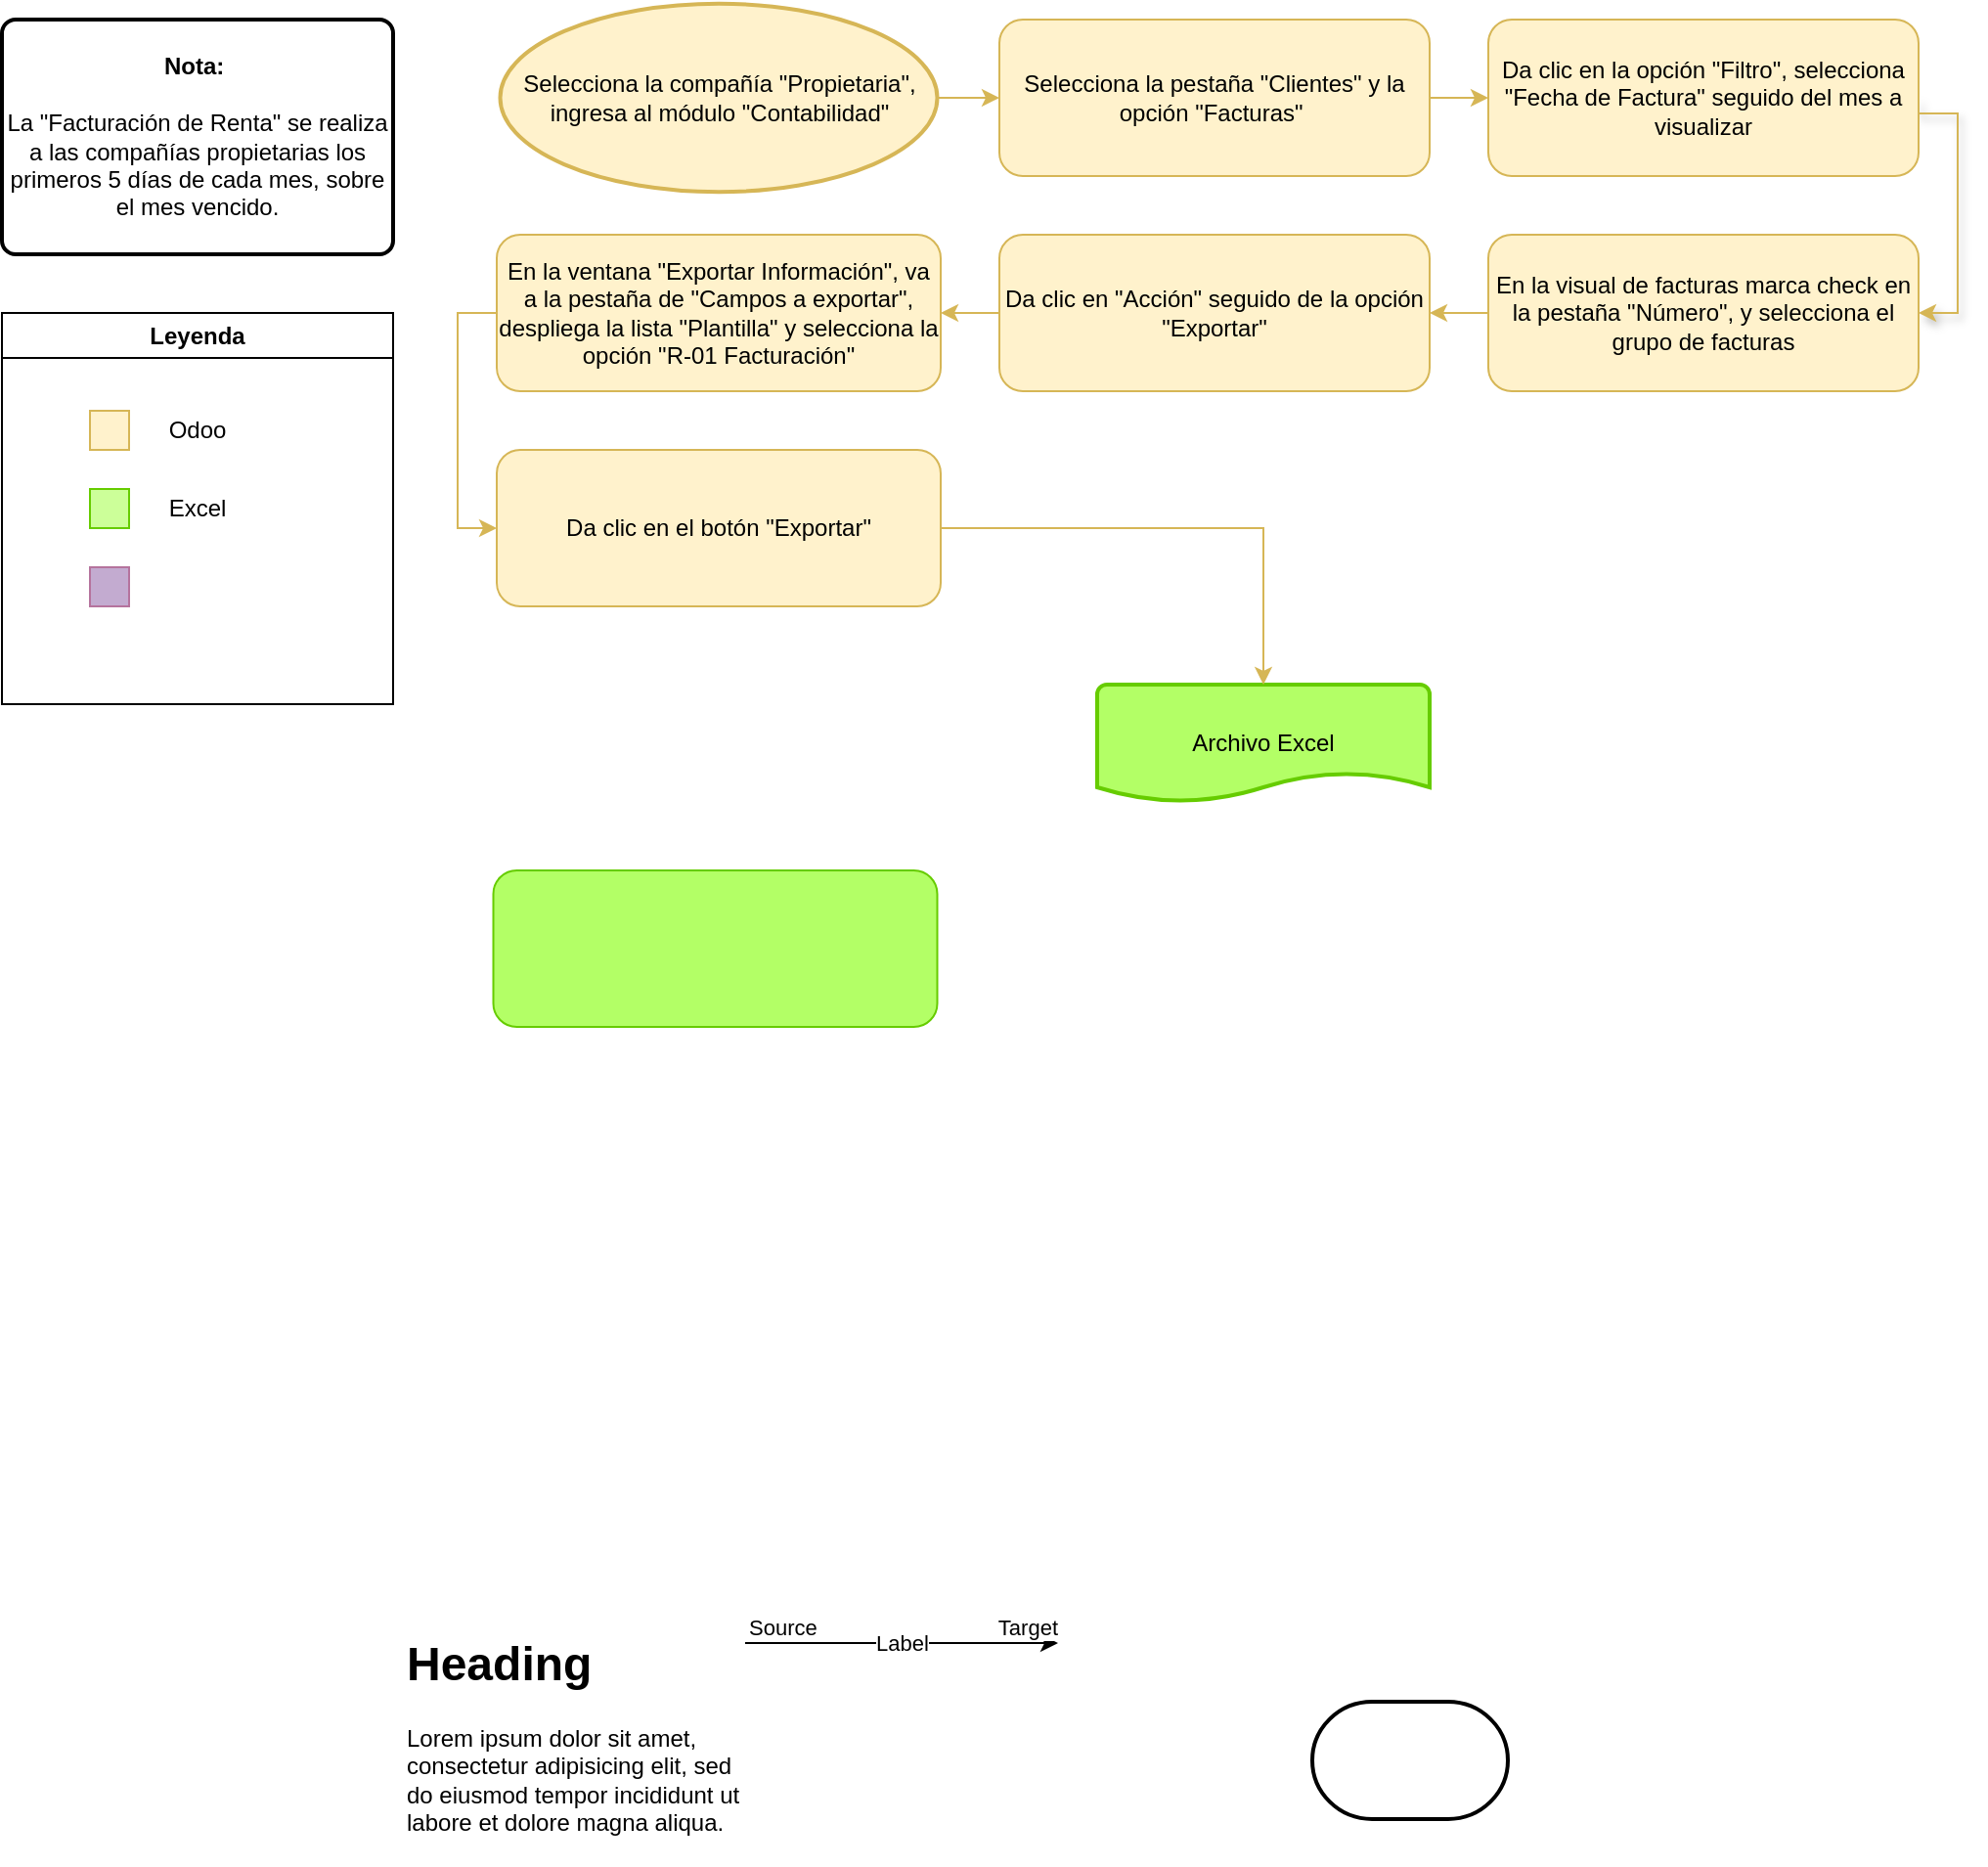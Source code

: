 <mxfile version="24.7.17" pages="5">
  <diagram id="C5RBs43oDa-KdzZeNtuy" name="Renta">
    <mxGraphModel dx="2021" dy="566" grid="1" gridSize="10" guides="1" tooltips="1" connect="1" arrows="1" fold="1" page="1" pageScale="1" pageWidth="827" pageHeight="1169" math="0" shadow="0">
      <root>
        <mxCell id="WIyWlLk6GJQsqaUBKTNV-0" />
        <mxCell id="WIyWlLk6GJQsqaUBKTNV-1" parent="WIyWlLk6GJQsqaUBKTNV-0" />
        <mxCell id="KAMWv7pemtYJYZv9y_ob-0" style="edgeStyle=orthogonalEdgeStyle;rounded=0;orthogonalLoop=1;jettySize=auto;html=1;fillColor=#fff2cc;strokeColor=#d6b656;" parent="WIyWlLk6GJQsqaUBKTNV-1" edge="1">
          <mxGeometry relative="1" as="geometry">
            <mxPoint x="220" y="140" as="targetPoint" />
            <mxPoint x="220" y="140" as="sourcePoint" />
          </mxGeometry>
        </mxCell>
        <mxCell id="KAMWv7pemtYJYZv9y_ob-62" style="edgeStyle=orthogonalEdgeStyle;rounded=0;orthogonalLoop=1;jettySize=auto;html=1;exitX=1;exitY=0.5;exitDx=0;exitDy=0;entryX=0;entryY=0.5;entryDx=0;entryDy=0;strokeColor=#D6B656;" parent="WIyWlLk6GJQsqaUBKTNV-1" source="WIyWlLk6GJQsqaUBKTNV-7" target="WIyWlLk6GJQsqaUBKTNV-12" edge="1">
          <mxGeometry relative="1" as="geometry" />
        </mxCell>
        <mxCell id="WIyWlLk6GJQsqaUBKTNV-7" value="Selecciona la pestaña &quot;Clientes&quot; y la opción &quot;Facturas&quot;&amp;nbsp;" style="rounded=1;whiteSpace=wrap;html=1;fontSize=12;glass=0;strokeWidth=1;shadow=0;fillColor=#fff2cc;strokeColor=#d6b656;" parent="WIyWlLk6GJQsqaUBKTNV-1" vertex="1">
          <mxGeometry x="330" y="70.01" width="220" height="80" as="geometry" />
        </mxCell>
        <mxCell id="KAMWv7pemtYJYZv9y_ob-55" style="edgeStyle=orthogonalEdgeStyle;rounded=0;orthogonalLoop=1;jettySize=auto;html=1;exitX=1;exitY=0.5;exitDx=0;exitDy=0;strokeColor=#D6B656;fillColor=#FFD966;shadow=1;entryX=1;entryY=0.5;entryDx=0;entryDy=0;" parent="WIyWlLk6GJQsqaUBKTNV-1" source="WIyWlLk6GJQsqaUBKTNV-12" target="KAMWv7pemtYJYZv9y_ob-1" edge="1">
          <mxGeometry relative="1" as="geometry">
            <mxPoint x="820.345" y="240" as="targetPoint" />
            <Array as="points">
              <mxPoint x="800" y="118" />
              <mxPoint x="820" y="118" />
              <mxPoint x="820" y="220" />
            </Array>
          </mxGeometry>
        </mxCell>
        <mxCell id="WIyWlLk6GJQsqaUBKTNV-12" value="Da clic en la opción &quot;Filtro&quot;, selecciona &quot;Fecha de Factura&quot; seguido del mes a visualizar" style="rounded=1;whiteSpace=wrap;html=1;fontSize=12;glass=0;strokeWidth=1;shadow=0;fillColor=#fff2cc;strokeColor=#d6b656;" parent="WIyWlLk6GJQsqaUBKTNV-1" vertex="1">
          <mxGeometry x="580" y="70.01" width="220" height="80" as="geometry" />
        </mxCell>
        <mxCell id="KAMWv7pemtYJYZv9y_ob-59" style="edgeStyle=orthogonalEdgeStyle;rounded=0;orthogonalLoop=1;jettySize=auto;html=1;exitX=0;exitY=0.5;exitDx=0;exitDy=0;entryX=1;entryY=0.5;entryDx=0;entryDy=0;strokeColor=#D6B656;" parent="WIyWlLk6GJQsqaUBKTNV-1" source="KAMWv7pemtYJYZv9y_ob-1" target="KAMWv7pemtYJYZv9y_ob-3" edge="1">
          <mxGeometry relative="1" as="geometry" />
        </mxCell>
        <mxCell id="KAMWv7pemtYJYZv9y_ob-1" value="En la visual de facturas marca check en la pestaña &quot;Número&quot;, y selecciona el grupo de facturas" style="rounded=1;whiteSpace=wrap;html=1;fontSize=12;glass=0;strokeWidth=1;shadow=0;fillColor=#FFF2CC;strokeColor=#d6b656;" parent="WIyWlLk6GJQsqaUBKTNV-1" vertex="1">
          <mxGeometry x="580" y="180" width="220" height="80" as="geometry" />
        </mxCell>
        <mxCell id="KAMWv7pemtYJYZv9y_ob-60" value="" style="edgeStyle=orthogonalEdgeStyle;rounded=0;orthogonalLoop=1;jettySize=auto;html=1;strokeColor=#D6B656;" parent="WIyWlLk6GJQsqaUBKTNV-1" source="KAMWv7pemtYJYZv9y_ob-3" target="KAMWv7pemtYJYZv9y_ob-38" edge="1">
          <mxGeometry relative="1" as="geometry" />
        </mxCell>
        <mxCell id="KAMWv7pemtYJYZv9y_ob-3" value="Da clic en &quot;Acción&quot; seguido de la opción &quot;Exportar&quot;" style="rounded=1;whiteSpace=wrap;html=1;fontSize=12;glass=0;strokeWidth=1;shadow=0;fillColor=#fff2cc;strokeColor=#d6b656;" parent="WIyWlLk6GJQsqaUBKTNV-1" vertex="1">
          <mxGeometry x="330" y="180" width="220" height="80" as="geometry" />
        </mxCell>
        <mxCell id="KAMWv7pemtYJYZv9y_ob-4" value="" style="endArrow=classic;html=1;rounded=0;" parent="WIyWlLk6GJQsqaUBKTNV-1" edge="1">
          <mxGeometry relative="1" as="geometry">
            <mxPoint x="200" y="900" as="sourcePoint" />
            <mxPoint x="360" y="900" as="targetPoint" />
          </mxGeometry>
        </mxCell>
        <mxCell id="KAMWv7pemtYJYZv9y_ob-5" value="Label" style="edgeLabel;resizable=0;html=1;;align=center;verticalAlign=middle;" parent="KAMWv7pemtYJYZv9y_ob-4" connectable="0" vertex="1">
          <mxGeometry relative="1" as="geometry" />
        </mxCell>
        <mxCell id="KAMWv7pemtYJYZv9y_ob-6" value="Source" style="edgeLabel;resizable=0;html=1;;align=left;verticalAlign=bottom;" parent="KAMWv7pemtYJYZv9y_ob-4" connectable="0" vertex="1">
          <mxGeometry x="-1" relative="1" as="geometry" />
        </mxCell>
        <mxCell id="KAMWv7pemtYJYZv9y_ob-7" value="Target" style="edgeLabel;resizable=0;html=1;;align=right;verticalAlign=bottom;" parent="KAMWv7pemtYJYZv9y_ob-4" connectable="0" vertex="1">
          <mxGeometry x="1" relative="1" as="geometry" />
        </mxCell>
        <mxCell id="KAMWv7pemtYJYZv9y_ob-18" value="&lt;h1 style=&quot;margin-top: 0px;&quot;&gt;Heading&lt;/h1&gt;&lt;p&gt;Lorem ipsum dolor sit amet, consectetur adipisicing elit, sed do eiusmod tempor incididunt ut labore et dolore magna aliqua.&lt;/p&gt;" style="text;html=1;whiteSpace=wrap;overflow=hidden;rounded=0;" parent="WIyWlLk6GJQsqaUBKTNV-1" vertex="1">
          <mxGeometry x="25" y="890" width="180" height="120" as="geometry" />
        </mxCell>
        <mxCell id="KAMWv7pemtYJYZv9y_ob-32" value="Archivo Excel" style="strokeWidth=2;html=1;shape=mxgraph.flowchart.document2;whiteSpace=wrap;size=0.25;fillColor=#B3FF66;strokeColor=#66CC00;" parent="WIyWlLk6GJQsqaUBKTNV-1" vertex="1">
          <mxGeometry x="380" y="410" width="170" height="60" as="geometry" />
        </mxCell>
        <mxCell id="KAMWv7pemtYJYZv9y_ob-34" value="" style="strokeWidth=2;html=1;shape=mxgraph.flowchart.terminator;whiteSpace=wrap;" parent="WIyWlLk6GJQsqaUBKTNV-1" vertex="1">
          <mxGeometry x="490" y="930" width="100" height="60" as="geometry" />
        </mxCell>
        <mxCell id="KAMWv7pemtYJYZv9y_ob-63" style="edgeStyle=orthogonalEdgeStyle;rounded=0;orthogonalLoop=1;jettySize=auto;html=1;exitX=0;exitY=0.5;exitDx=0;exitDy=0;entryX=0;entryY=0.5;entryDx=0;entryDy=0;strokeColor=#D6B656;" parent="WIyWlLk6GJQsqaUBKTNV-1" source="KAMWv7pemtYJYZv9y_ob-38" target="KAMWv7pemtYJYZv9y_ob-45" edge="1">
          <mxGeometry relative="1" as="geometry" />
        </mxCell>
        <mxCell id="KAMWv7pemtYJYZv9y_ob-38" value="En la ventana &quot;Exportar Información&quot;, va a la pestaña de &quot;Campos a exportar&quot;, despliega la lista &quot;Plantilla&quot; y selecciona la opción &quot;R-01 Facturación&quot;" style="rounded=1;whiteSpace=wrap;html=1;fontSize=12;glass=0;strokeWidth=1;shadow=0;fillColor=#fff2cc;strokeColor=#d6b656;" parent="WIyWlLk6GJQsqaUBKTNV-1" vertex="1">
          <mxGeometry x="73" y="180" width="227" height="80" as="geometry" />
        </mxCell>
        <mxCell id="KAMWv7pemtYJYZv9y_ob-42" value="Leyenda" style="swimlane;whiteSpace=wrap;html=1;" parent="WIyWlLk6GJQsqaUBKTNV-1" vertex="1">
          <mxGeometry x="-180" y="220" width="200" height="200" as="geometry" />
        </mxCell>
        <mxCell id="KAMWv7pemtYJYZv9y_ob-40" value="" style="whiteSpace=wrap;html=1;fillColor=#fff2cc;strokeColor=#d6b656;" parent="KAMWv7pemtYJYZv9y_ob-42" vertex="1">
          <mxGeometry x="45" y="50" width="20" height="20" as="geometry" />
        </mxCell>
        <mxCell id="KAMWv7pemtYJYZv9y_ob-41" value="Odoo" style="text;strokeColor=none;align=center;fillColor=none;html=1;verticalAlign=middle;whiteSpace=wrap;rounded=0;" parent="KAMWv7pemtYJYZv9y_ob-42" vertex="1">
          <mxGeometry x="70" y="45" width="60" height="30" as="geometry" />
        </mxCell>
        <mxCell id="KAMWv7pemtYJYZv9y_ob-43" value="" style="whiteSpace=wrap;html=1;fillColor=#CCFF99;strokeColor=#66CC00;" parent="KAMWv7pemtYJYZv9y_ob-42" vertex="1">
          <mxGeometry x="45" y="90" width="20" height="20" as="geometry" />
        </mxCell>
        <mxCell id="KAMWv7pemtYJYZv9y_ob-46" value="Excel" style="text;strokeColor=none;align=center;fillColor=none;html=1;verticalAlign=middle;whiteSpace=wrap;rounded=0;" parent="KAMWv7pemtYJYZv9y_ob-42" vertex="1">
          <mxGeometry x="70" y="85" width="60" height="30" as="geometry" />
        </mxCell>
        <mxCell id="KAMWv7pemtYJYZv9y_ob-64" value="" style="whiteSpace=wrap;html=1;fillColor=#C3ABD0;strokeColor=#B5739D;" parent="KAMWv7pemtYJYZv9y_ob-42" vertex="1">
          <mxGeometry x="45" y="130" width="20" height="20" as="geometry" />
        </mxCell>
        <mxCell id="KAMWv7pemtYJYZv9y_ob-45" value="Da clic en el botón &quot;Exportar&quot;" style="rounded=1;whiteSpace=wrap;html=1;fontSize=12;glass=0;strokeWidth=1;shadow=0;fillColor=#fff2cc;strokeColor=#d6b656;" parent="WIyWlLk6GJQsqaUBKTNV-1" vertex="1">
          <mxGeometry x="73" y="290" width="227" height="80" as="geometry" />
        </mxCell>
        <mxCell id="KAMWv7pemtYJYZv9y_ob-47" value="" style="rounded=0;html=1;jettySize=auto;orthogonalLoop=1;fontSize=11;endArrow=block;endFill=0;endSize=8;strokeWidth=1;shadow=0;labelBackgroundColor=none;edgeStyle=orthogonalEdgeStyle;entryX=0;entryY=0.5;entryDx=0;entryDy=0;fillColor=#fff2cc;strokeColor=#d6b656;" parent="WIyWlLk6GJQsqaUBKTNV-1" target="KAMWv7pemtYJYZv9y_ob-33" edge="1">
          <mxGeometry relative="1" as="geometry">
            <mxPoint x="180" y="111.25" as="sourcePoint" />
            <mxPoint x="365" y="111" as="targetPoint" />
          </mxGeometry>
        </mxCell>
        <mxCell id="KAMWv7pemtYJYZv9y_ob-61" style="edgeStyle=orthogonalEdgeStyle;rounded=0;orthogonalLoop=1;jettySize=auto;html=1;exitX=1;exitY=0.5;exitDx=0;exitDy=0;exitPerimeter=0;entryX=0;entryY=0.5;entryDx=0;entryDy=0;strokeColor=#D6B656;" parent="WIyWlLk6GJQsqaUBKTNV-1" source="KAMWv7pemtYJYZv9y_ob-33" target="WIyWlLk6GJQsqaUBKTNV-7" edge="1">
          <mxGeometry relative="1" as="geometry" />
        </mxCell>
        <mxCell id="KAMWv7pemtYJYZv9y_ob-33" value="Selecciona la compañía &quot;Propietaria&quot;,&lt;div&gt;ingresa al módulo &quot;Contabilidad&quot;&lt;/div&gt;" style="strokeWidth=2;html=1;shape=mxgraph.flowchart.start_1;whiteSpace=wrap;fillColor=#fff2cc;strokeColor=#d6b656;" parent="WIyWlLk6GJQsqaUBKTNV-1" vertex="1">
          <mxGeometry x="74.75" y="61.88" width="223.5" height="96.25" as="geometry" />
        </mxCell>
        <mxCell id="KAMWv7pemtYJYZv9y_ob-65" style="edgeStyle=orthogonalEdgeStyle;rounded=0;orthogonalLoop=1;jettySize=auto;html=1;exitX=1;exitY=0.5;exitDx=0;exitDy=0;entryX=0.5;entryY=0;entryDx=0;entryDy=0;entryPerimeter=0;strokeColor=#D6B656;" parent="WIyWlLk6GJQsqaUBKTNV-1" source="KAMWv7pemtYJYZv9y_ob-45" target="KAMWv7pemtYJYZv9y_ob-32" edge="1">
          <mxGeometry relative="1" as="geometry" />
        </mxCell>
        <mxCell id="KAMWv7pemtYJYZv9y_ob-66" value="" style="rounded=1;whiteSpace=wrap;html=1;fontSize=12;glass=0;strokeWidth=1;shadow=0;fillColor=#B3FF66;strokeColor=#66CC00;" parent="WIyWlLk6GJQsqaUBKTNV-1" vertex="1">
          <mxGeometry x="71.25" y="505" width="227" height="80" as="geometry" />
        </mxCell>
        <mxCell id="kYqyuDIetXGQaD2MVxCo-0" value="&lt;b&gt;Nota:&amp;nbsp;&lt;/b&gt;&lt;div&gt;&lt;br&gt;&lt;div&gt;La &quot;Facturación de Renta&quot; se realiza a las compañías propietarias los primeros 5 días de cada mes, sobre el mes vencido.&lt;/div&gt;&lt;/div&gt;" style="rounded=1;whiteSpace=wrap;html=1;absoluteArcSize=1;arcSize=14;strokeWidth=2;" vertex="1" parent="WIyWlLk6GJQsqaUBKTNV-1">
          <mxGeometry x="-180" y="70.01" width="200" height="120" as="geometry" />
        </mxCell>
      </root>
    </mxGraphModel>
  </diagram>
  <diagram id="-vHR2xykFvGKS9n4lJ0j" name="Gastos Reembolsables">
    <mxGraphModel dx="2021" dy="566" grid="1" gridSize="10" guides="1" tooltips="1" connect="1" arrows="1" fold="1" page="1" pageScale="1" pageWidth="827" pageHeight="1169" math="0" shadow="0">
      <root>
        <mxCell id="0" />
        <mxCell id="1" parent="0" />
        <mxCell id="HabyqpvQ-63LSKwvWhZR-1" style="edgeStyle=orthogonalEdgeStyle;rounded=0;orthogonalLoop=1;jettySize=auto;html=1;fillColor=#fff2cc;strokeColor=#d6b656;" edge="1" parent="1">
          <mxGeometry relative="1" as="geometry">
            <mxPoint x="220" y="140" as="targetPoint" />
            <mxPoint x="220" y="140" as="sourcePoint" />
          </mxGeometry>
        </mxCell>
        <mxCell id="E8Wn0cG4T92t8glCtYgr-1" value="" style="edgeStyle=orthogonalEdgeStyle;rounded=0;orthogonalLoop=1;jettySize=auto;html=1;strokeColor=#D6B656;" edge="1" parent="1" source="HabyqpvQ-63LSKwvWhZR-3" target="HabyqpvQ-63LSKwvWhZR-26">
          <mxGeometry relative="1" as="geometry" />
        </mxCell>
        <mxCell id="HabyqpvQ-63LSKwvWhZR-3" value="Selecciona la pestaña &quot;Clientes&quot; y la opción &quot;Facturas Gastos Reembolsables&quot;&amp;nbsp;" style="rounded=1;whiteSpace=wrap;html=1;fontSize=12;glass=0;strokeWidth=1;shadow=0;fillColor=#fff2cc;strokeColor=#d6b656;" vertex="1" parent="1">
          <mxGeometry x="330" y="70.01" width="220" height="80" as="geometry" />
        </mxCell>
        <mxCell id="E8Wn0cG4T92t8glCtYgr-4" style="edgeStyle=orthogonalEdgeStyle;rounded=0;orthogonalLoop=1;jettySize=auto;html=1;exitX=0;exitY=0.5;exitDx=0;exitDy=0;entryX=1;entryY=0.5;entryDx=0;entryDy=0;strokeColor=#D6B656;" edge="1" parent="1" source="HabyqpvQ-63LSKwvWhZR-5" target="HabyqpvQ-63LSKwvWhZR-7">
          <mxGeometry relative="1" as="geometry" />
        </mxCell>
        <mxCell id="HabyqpvQ-63LSKwvWhZR-5" value="Da clic en la opción &quot;Filtro&quot;, selecciona &quot;Fecha de Factura&quot; seguido del mes a visualizar" style="rounded=1;whiteSpace=wrap;html=1;fontSize=12;glass=0;strokeWidth=1;shadow=0;fillColor=#fff2cc;strokeColor=#d6b656;" vertex="1" parent="1">
          <mxGeometry x="580" y="190" width="220" height="80" as="geometry" />
        </mxCell>
        <mxCell id="HabyqpvQ-63LSKwvWhZR-6" style="edgeStyle=orthogonalEdgeStyle;rounded=0;orthogonalLoop=1;jettySize=auto;html=1;exitX=0;exitY=0.5;exitDx=0;exitDy=0;entryX=1;entryY=0.5;entryDx=0;entryDy=0;strokeColor=#D6B656;" edge="1" parent="1" source="HabyqpvQ-63LSKwvWhZR-7" target="HabyqpvQ-63LSKwvWhZR-9">
          <mxGeometry relative="1" as="geometry" />
        </mxCell>
        <mxCell id="HabyqpvQ-63LSKwvWhZR-7" value="En la visual de facturas marca check en la pestaña &quot;Número&quot;, y selecciona el grupo de facturas" style="rounded=1;whiteSpace=wrap;html=1;fontSize=12;glass=0;strokeWidth=1;shadow=0;fillColor=#FFF2CC;strokeColor=#d6b656;" vertex="1" parent="1">
          <mxGeometry x="330" y="190" width="220" height="80" as="geometry" />
        </mxCell>
        <mxCell id="2YpaQFn7NCSF2Sjay1o--1" style="edgeStyle=orthogonalEdgeStyle;rounded=0;orthogonalLoop=1;jettySize=auto;html=1;exitX=0;exitY=0.5;exitDx=0;exitDy=0;entryX=0;entryY=0.5;entryDx=0;entryDy=0;strokeColor=#D6B656;" edge="1" parent="1" source="HabyqpvQ-63LSKwvWhZR-9" target="HabyqpvQ-63LSKwvWhZR-12">
          <mxGeometry relative="1" as="geometry" />
        </mxCell>
        <mxCell id="HabyqpvQ-63LSKwvWhZR-9" value="Da clic en &quot;Acción&quot; seguido de la opción &quot;Exportar&quot;" style="rounded=1;whiteSpace=wrap;html=1;fontSize=12;glass=0;strokeWidth=1;shadow=0;fillColor=#fff2cc;strokeColor=#d6b656;" vertex="1" parent="1">
          <mxGeometry x="74.75" y="190" width="220" height="80" as="geometry" />
        </mxCell>
        <mxCell id="HabyqpvQ-63LSKwvWhZR-10" value="Archivo Excel" style="strokeWidth=2;html=1;shape=mxgraph.flowchart.document2;whiteSpace=wrap;size=0.25;fillColor=#B3FF66;strokeColor=#66CC00;" vertex="1" parent="1">
          <mxGeometry x="355" y="450" width="170" height="60" as="geometry" />
        </mxCell>
        <mxCell id="2YpaQFn7NCSF2Sjay1o--2" value="" style="edgeStyle=orthogonalEdgeStyle;rounded=0;orthogonalLoop=1;jettySize=auto;html=1;strokeColor=#D6B656;" edge="1" parent="1" source="HabyqpvQ-63LSKwvWhZR-12" target="HabyqpvQ-63LSKwvWhZR-19">
          <mxGeometry relative="1" as="geometry" />
        </mxCell>
        <mxCell id="HabyqpvQ-63LSKwvWhZR-12" value="En la ventana &quot;Exportar Información&quot;, va la pestaña de &quot;Campos a exportar&quot;, despliega la lista &quot;Plantilla&quot; y selecciona la opción &lt;span style=&quot;background-color: rgb(204, 0, 102);&quot;&gt;&quot;R-01 Facturación&quot;&lt;/span&gt;" style="rounded=1;whiteSpace=wrap;html=1;fontSize=12;glass=0;strokeWidth=1;shadow=0;fillColor=#fff2cc;strokeColor=#d6b656;" vertex="1" parent="1">
          <mxGeometry x="71.25" y="310" width="227" height="80" as="geometry" />
        </mxCell>
        <mxCell id="HabyqpvQ-63LSKwvWhZR-13" value="Leyenda" style="swimlane;whiteSpace=wrap;html=1;" vertex="1" parent="1">
          <mxGeometry x="-180" y="220" width="200" height="200" as="geometry" />
        </mxCell>
        <mxCell id="HabyqpvQ-63LSKwvWhZR-14" value="" style="whiteSpace=wrap;html=1;fillColor=#fff2cc;strokeColor=#d6b656;" vertex="1" parent="HabyqpvQ-63LSKwvWhZR-13">
          <mxGeometry x="45" y="50" width="20" height="20" as="geometry" />
        </mxCell>
        <mxCell id="HabyqpvQ-63LSKwvWhZR-15" value="Odoo" style="text;strokeColor=none;align=center;fillColor=none;html=1;verticalAlign=middle;whiteSpace=wrap;rounded=0;" vertex="1" parent="HabyqpvQ-63LSKwvWhZR-13">
          <mxGeometry x="70" y="45" width="60" height="30" as="geometry" />
        </mxCell>
        <mxCell id="HabyqpvQ-63LSKwvWhZR-16" value="" style="whiteSpace=wrap;html=1;fillColor=#CCFF99;strokeColor=#66CC00;" vertex="1" parent="HabyqpvQ-63LSKwvWhZR-13">
          <mxGeometry x="45" y="90" width="20" height="20" as="geometry" />
        </mxCell>
        <mxCell id="HabyqpvQ-63LSKwvWhZR-17" value="Excel" style="text;strokeColor=none;align=center;fillColor=none;html=1;verticalAlign=middle;whiteSpace=wrap;rounded=0;" vertex="1" parent="HabyqpvQ-63LSKwvWhZR-13">
          <mxGeometry x="70" y="85" width="60" height="30" as="geometry" />
        </mxCell>
        <mxCell id="HabyqpvQ-63LSKwvWhZR-18" value="" style="whiteSpace=wrap;html=1;fillColor=#C3ABD0;strokeColor=#B5739D;" vertex="1" parent="HabyqpvQ-63LSKwvWhZR-13">
          <mxGeometry x="45" y="130" width="20" height="20" as="geometry" />
        </mxCell>
        <mxCell id="HabyqpvQ-63LSKwvWhZR-19" value="Da clic en el botón &quot;Exportar&quot;" style="rounded=1;whiteSpace=wrap;html=1;fontSize=12;glass=0;strokeWidth=1;shadow=0;fillColor=#fff2cc;strokeColor=#d6b656;" vertex="1" parent="1">
          <mxGeometry x="326.5" y="310" width="227" height="80" as="geometry" />
        </mxCell>
        <mxCell id="HabyqpvQ-63LSKwvWhZR-20" value="" style="rounded=0;html=1;jettySize=auto;orthogonalLoop=1;fontSize=11;endArrow=block;endFill=0;endSize=8;strokeWidth=1;shadow=0;labelBackgroundColor=none;edgeStyle=orthogonalEdgeStyle;entryX=0;entryY=0.5;entryDx=0;entryDy=0;fillColor=#fff2cc;strokeColor=#d6b656;" edge="1" parent="1" target="HabyqpvQ-63LSKwvWhZR-22">
          <mxGeometry relative="1" as="geometry">
            <mxPoint x="180" y="111.25" as="sourcePoint" />
            <mxPoint x="365" y="111" as="targetPoint" />
          </mxGeometry>
        </mxCell>
        <mxCell id="HabyqpvQ-63LSKwvWhZR-21" style="edgeStyle=orthogonalEdgeStyle;rounded=0;orthogonalLoop=1;jettySize=auto;html=1;exitX=1;exitY=0.5;exitDx=0;exitDy=0;exitPerimeter=0;entryX=0;entryY=0.5;entryDx=0;entryDy=0;strokeColor=#D6B656;" edge="1" parent="1" source="HabyqpvQ-63LSKwvWhZR-22" target="HabyqpvQ-63LSKwvWhZR-3">
          <mxGeometry relative="1" as="geometry">
            <Array as="points">
              <mxPoint x="320" y="110" />
              <mxPoint x="320" y="110" />
            </Array>
          </mxGeometry>
        </mxCell>
        <mxCell id="HabyqpvQ-63LSKwvWhZR-22" value="&lt;div&gt;Selecciona la compañía &quot;Operadora&quot;,&lt;/div&gt;ingresa al módulo &quot;Contabilidad&quot;" style="strokeWidth=2;html=1;shape=mxgraph.flowchart.start_1;whiteSpace=wrap;fillColor=#fff2cc;strokeColor=#d6b656;" vertex="1" parent="1">
          <mxGeometry x="74.75" y="61.88" width="223.5" height="96.25" as="geometry" />
        </mxCell>
        <mxCell id="HabyqpvQ-63LSKwvWhZR-23" style="edgeStyle=orthogonalEdgeStyle;rounded=0;orthogonalLoop=1;jettySize=auto;html=1;exitX=1;exitY=0.5;exitDx=0;exitDy=0;entryX=0.5;entryY=0;entryDx=0;entryDy=0;entryPerimeter=0;strokeColor=#D6B656;" edge="1" parent="1" source="HabyqpvQ-63LSKwvWhZR-19" target="HabyqpvQ-63LSKwvWhZR-10">
          <mxGeometry relative="1" as="geometry" />
        </mxCell>
        <mxCell id="HabyqpvQ-63LSKwvWhZR-24" value="" style="rounded=1;whiteSpace=wrap;html=1;fontSize=12;glass=0;strokeWidth=1;shadow=0;fillColor=#B3FF66;strokeColor=#66CC00;" vertex="1" parent="1">
          <mxGeometry x="67.75" y="540" width="227" height="80" as="geometry" />
        </mxCell>
        <mxCell id="HabyqpvQ-63LSKwvWhZR-25" value="&lt;b&gt;Nota:&amp;nbsp;&lt;/b&gt;&lt;div&gt;&lt;br&gt;&lt;div&gt;Los &quot;Gastos Reembolsables&quot; se facturan para las compañías operadoras los primeros 5 días de cada mes.&lt;/div&gt;&lt;/div&gt;" style="rounded=1;whiteSpace=wrap;html=1;absoluteArcSize=1;arcSize=14;strokeWidth=2;" vertex="1" parent="1">
          <mxGeometry x="-180" y="70" width="200" height="120" as="geometry" />
        </mxCell>
        <mxCell id="E8Wn0cG4T92t8glCtYgr-3" style="edgeStyle=orthogonalEdgeStyle;rounded=0;orthogonalLoop=1;jettySize=auto;html=1;exitX=1;exitY=0.5;exitDx=0;exitDy=0;entryX=1;entryY=0.5;entryDx=0;entryDy=0;strokeColor=#D6B656;" edge="1" parent="1" source="HabyqpvQ-63LSKwvWhZR-26" target="HabyqpvQ-63LSKwvWhZR-5">
          <mxGeometry relative="1" as="geometry" />
        </mxCell>
        <mxCell id="HabyqpvQ-63LSKwvWhZR-26" value="En la ventana emergente selecciona el &quot;Grupo Condominio&quot; y da clic en el botón &quot;Facturas Gastos Reembolsables&quot;" style="rounded=1;whiteSpace=wrap;html=1;fontSize=12;glass=0;strokeWidth=1;shadow=0;fillColor=#fff2cc;strokeColor=#d6b656;" vertex="1" parent="1">
          <mxGeometry x="580" y="70.01" width="220" height="80" as="geometry" />
        </mxCell>
      </root>
    </mxGraphModel>
  </diagram>
  <diagram id="tZ1ZlZZrg_HS4lYKwmm_" name="Gastos No Comunes">
    <mxGraphModel dx="2021" dy="566" grid="1" gridSize="10" guides="1" tooltips="1" connect="1" arrows="1" fold="1" page="1" pageScale="1" pageWidth="827" pageHeight="1169" math="0" shadow="0">
      <root>
        <mxCell id="0" />
        <mxCell id="1" parent="0" />
        <mxCell id="8xRn7r27cdDffOZeQJ65-1" style="edgeStyle=orthogonalEdgeStyle;rounded=0;orthogonalLoop=1;jettySize=auto;html=1;fillColor=#fff2cc;strokeColor=#d6b656;" edge="1" parent="1">
          <mxGeometry relative="1" as="geometry">
            <mxPoint x="220" y="140" as="targetPoint" />
            <mxPoint x="220" y="140" as="sourcePoint" />
          </mxGeometry>
        </mxCell>
        <mxCell id="8xRn7r27cdDffOZeQJ65-2" value="" style="edgeStyle=orthogonalEdgeStyle;rounded=0;orthogonalLoop=1;jettySize=auto;html=1;strokeColor=#D6B656;" edge="1" parent="1" source="8xRn7r27cdDffOZeQJ65-3">
          <mxGeometry relative="1" as="geometry">
            <mxPoint x="580" y="110" as="targetPoint" />
          </mxGeometry>
        </mxCell>
        <mxCell id="8xRn7r27cdDffOZeQJ65-3" value="Selecciona la pestaña &quot;Clientes&quot; y la opción &quot;Facturas Gastos No Comunes&quot;&amp;nbsp;" style="rounded=1;whiteSpace=wrap;html=1;fontSize=12;glass=0;strokeWidth=1;shadow=0;fillColor=#fff2cc;strokeColor=#d6b656;" vertex="1" parent="1">
          <mxGeometry x="330" y="70.01" width="220" height="80" as="geometry" />
        </mxCell>
        <mxCell id="MpAiKsK-GApmxCdntjr2-1" style="edgeStyle=orthogonalEdgeStyle;rounded=0;orthogonalLoop=1;jettySize=auto;html=1;exitX=1;exitY=0.5;exitDx=0;exitDy=0;entryX=1;entryY=0.5;entryDx=0;entryDy=0;strokeColor=#D6B656;" edge="1" parent="1" source="8xRn7r27cdDffOZeQJ65-5" target="8xRn7r27cdDffOZeQJ65-7">
          <mxGeometry relative="1" as="geometry">
            <Array as="points">
              <mxPoint x="820" y="110" />
              <mxPoint x="820" y="220" />
            </Array>
          </mxGeometry>
        </mxCell>
        <mxCell id="8xRn7r27cdDffOZeQJ65-5" value="Da clic en la opción &quot;Filtro&quot;, selecciona &quot;Fecha de Factura&quot; seguido del mes a visualizar" style="rounded=1;whiteSpace=wrap;html=1;fontSize=12;glass=0;strokeWidth=1;shadow=0;fillColor=#fff2cc;strokeColor=#d6b656;" vertex="1" parent="1">
          <mxGeometry x="580" y="70" width="220" height="80" as="geometry" />
        </mxCell>
        <mxCell id="8xRn7r27cdDffOZeQJ65-6" style="edgeStyle=orthogonalEdgeStyle;rounded=0;orthogonalLoop=1;jettySize=auto;html=1;exitX=0;exitY=0.5;exitDx=0;exitDy=0;entryX=1;entryY=0.5;entryDx=0;entryDy=0;strokeColor=#D6B656;" edge="1" parent="1" source="8xRn7r27cdDffOZeQJ65-7" target="8xRn7r27cdDffOZeQJ65-9">
          <mxGeometry relative="1" as="geometry" />
        </mxCell>
        <mxCell id="8xRn7r27cdDffOZeQJ65-7" value="En la visual de facturas marca check en la pestaña &quot;Número&quot;, y selecciona el grupo de facturas" style="rounded=1;whiteSpace=wrap;html=1;fontSize=12;glass=0;strokeWidth=1;shadow=0;fillColor=#FFF2CC;strokeColor=#d6b656;" vertex="1" parent="1">
          <mxGeometry x="580" y="180" width="220" height="80" as="geometry" />
        </mxCell>
        <mxCell id="8xRn7r27cdDffOZeQJ65-8" value="" style="edgeStyle=orthogonalEdgeStyle;rounded=0;orthogonalLoop=1;jettySize=auto;html=1;strokeColor=#D6B656;" edge="1" parent="1" source="8xRn7r27cdDffOZeQJ65-9" target="8xRn7r27cdDffOZeQJ65-11">
          <mxGeometry relative="1" as="geometry" />
        </mxCell>
        <mxCell id="8xRn7r27cdDffOZeQJ65-9" value="Da clic en &quot;Acción&quot; seguido de la opción &quot;Exportar&quot;" style="rounded=1;whiteSpace=wrap;html=1;fontSize=12;glass=0;strokeWidth=1;shadow=0;fillColor=#fff2cc;strokeColor=#d6b656;" vertex="1" parent="1">
          <mxGeometry x="333.5" y="180" width="220" height="80" as="geometry" />
        </mxCell>
        <mxCell id="8xRn7r27cdDffOZeQJ65-10" value="Archivo Excel" style="strokeWidth=2;html=1;shape=mxgraph.flowchart.document2;whiteSpace=wrap;size=0.25;fillColor=#B3FF66;strokeColor=#66CC00;" vertex="1" parent="1">
          <mxGeometry x="355" y="420" width="170" height="60" as="geometry" />
        </mxCell>
        <mxCell id="8xRn7r27cdDffOZeQJ65-11" value="En la ventana &quot;Exportar Información&quot;, va la pestaña de &quot;Campos a exportar&quot;, despliega la lista &quot;Plantilla&quot; y selecciona la opción &lt;span style=&quot;background-color: rgb(204, 0, 102);&quot;&gt;&quot;R-01 Facturación&quot;&lt;/span&gt;" style="rounded=1;whiteSpace=wrap;html=1;fontSize=12;glass=0;strokeWidth=1;shadow=0;fillColor=#fff2cc;strokeColor=#d6b656;" vertex="1" parent="1">
          <mxGeometry x="73" y="180" width="227" height="80" as="geometry" />
        </mxCell>
        <mxCell id="8xRn7r27cdDffOZeQJ65-12" value="Leyenda" style="swimlane;whiteSpace=wrap;html=1;" vertex="1" parent="1">
          <mxGeometry x="-180" y="220" width="200" height="200" as="geometry" />
        </mxCell>
        <mxCell id="8xRn7r27cdDffOZeQJ65-13" value="" style="whiteSpace=wrap;html=1;fillColor=#fff2cc;strokeColor=#d6b656;" vertex="1" parent="8xRn7r27cdDffOZeQJ65-12">
          <mxGeometry x="45" y="50" width="20" height="20" as="geometry" />
        </mxCell>
        <mxCell id="8xRn7r27cdDffOZeQJ65-14" value="Odoo" style="text;strokeColor=none;align=center;fillColor=none;html=1;verticalAlign=middle;whiteSpace=wrap;rounded=0;" vertex="1" parent="8xRn7r27cdDffOZeQJ65-12">
          <mxGeometry x="70" y="45" width="60" height="30" as="geometry" />
        </mxCell>
        <mxCell id="8xRn7r27cdDffOZeQJ65-15" value="" style="whiteSpace=wrap;html=1;fillColor=#CCFF99;strokeColor=#66CC00;" vertex="1" parent="8xRn7r27cdDffOZeQJ65-12">
          <mxGeometry x="45" y="90" width="20" height="20" as="geometry" />
        </mxCell>
        <mxCell id="8xRn7r27cdDffOZeQJ65-16" value="Excel" style="text;strokeColor=none;align=center;fillColor=none;html=1;verticalAlign=middle;whiteSpace=wrap;rounded=0;" vertex="1" parent="8xRn7r27cdDffOZeQJ65-12">
          <mxGeometry x="70" y="85" width="60" height="30" as="geometry" />
        </mxCell>
        <mxCell id="8xRn7r27cdDffOZeQJ65-17" value="" style="whiteSpace=wrap;html=1;fillColor=#C3ABD0;strokeColor=#B5739D;" vertex="1" parent="8xRn7r27cdDffOZeQJ65-12">
          <mxGeometry x="45" y="130" width="20" height="20" as="geometry" />
        </mxCell>
        <mxCell id="8xRn7r27cdDffOZeQJ65-18" value="Da clic en el botón &quot;Exportar&quot;" style="rounded=1;whiteSpace=wrap;html=1;fontSize=12;glass=0;strokeWidth=1;shadow=0;fillColor=#fff2cc;strokeColor=#d6b656;" vertex="1" parent="1">
          <mxGeometry x="73" y="290" width="227" height="80" as="geometry" />
        </mxCell>
        <mxCell id="8xRn7r27cdDffOZeQJ65-19" value="" style="rounded=0;html=1;jettySize=auto;orthogonalLoop=1;fontSize=11;endArrow=block;endFill=0;endSize=8;strokeWidth=1;shadow=0;labelBackgroundColor=none;edgeStyle=orthogonalEdgeStyle;entryX=0;entryY=0.5;entryDx=0;entryDy=0;fillColor=#fff2cc;strokeColor=#d6b656;" edge="1" parent="1" target="8xRn7r27cdDffOZeQJ65-21">
          <mxGeometry relative="1" as="geometry">
            <mxPoint x="180" y="111.25" as="sourcePoint" />
            <mxPoint x="365" y="111" as="targetPoint" />
          </mxGeometry>
        </mxCell>
        <mxCell id="8xRn7r27cdDffOZeQJ65-20" style="edgeStyle=orthogonalEdgeStyle;rounded=0;orthogonalLoop=1;jettySize=auto;html=1;exitX=1;exitY=0.5;exitDx=0;exitDy=0;exitPerimeter=0;entryX=0;entryY=0.5;entryDx=0;entryDy=0;strokeColor=#D6B656;" edge="1" parent="1" source="8xRn7r27cdDffOZeQJ65-21" target="8xRn7r27cdDffOZeQJ65-3">
          <mxGeometry relative="1" as="geometry">
            <Array as="points">
              <mxPoint x="320" y="110" />
              <mxPoint x="320" y="110" />
            </Array>
          </mxGeometry>
        </mxCell>
        <mxCell id="8xRn7r27cdDffOZeQJ65-21" value="&lt;div&gt;Selecciona la compañía &quot;Operadora&quot;,&lt;/div&gt;ingresa al módulo &quot;Contabilidad&quot;" style="strokeWidth=2;html=1;shape=mxgraph.flowchart.start_1;whiteSpace=wrap;fillColor=#fff2cc;strokeColor=#d6b656;" vertex="1" parent="1">
          <mxGeometry x="74.75" y="61.88" width="223.5" height="96.25" as="geometry" />
        </mxCell>
        <mxCell id="8xRn7r27cdDffOZeQJ65-22" style="edgeStyle=orthogonalEdgeStyle;rounded=0;orthogonalLoop=1;jettySize=auto;html=1;exitX=1;exitY=0.5;exitDx=0;exitDy=0;entryX=0.5;entryY=0;entryDx=0;entryDy=0;entryPerimeter=0;strokeColor=#D6B656;" edge="1" parent="1" source="8xRn7r27cdDffOZeQJ65-18" target="8xRn7r27cdDffOZeQJ65-10">
          <mxGeometry relative="1" as="geometry" />
        </mxCell>
        <mxCell id="8xRn7r27cdDffOZeQJ65-23" value="" style="rounded=1;whiteSpace=wrap;html=1;fontSize=12;glass=0;strokeWidth=1;shadow=0;fillColor=#B3FF66;strokeColor=#66CC00;" vertex="1" parent="1">
          <mxGeometry x="80" y="500" width="227" height="80" as="geometry" />
        </mxCell>
        <mxCell id="8xRn7r27cdDffOZeQJ65-24" value="&lt;b&gt;Nota:&amp;nbsp;&lt;/b&gt;&lt;div&gt;&lt;br&gt;&lt;div&gt;Los &quot;Gastos No Comunes&quot; se facturan a las unidades de negocio operadoras, los ultimos 5 días de cada mes.&lt;/div&gt;&lt;/div&gt;" style="rounded=1;whiteSpace=wrap;html=1;absoluteArcSize=1;arcSize=14;strokeWidth=2;" vertex="1" parent="1">
          <mxGeometry x="-180" y="70" width="200" height="120" as="geometry" />
        </mxCell>
        <mxCell id="MpAiKsK-GApmxCdntjr2-3" style="edgeStyle=orthogonalEdgeStyle;rounded=0;orthogonalLoop=1;jettySize=auto;html=1;exitX=0;exitY=0.5;exitDx=0;exitDy=0;entryX=-0.004;entryY=0.613;entryDx=0;entryDy=0;entryPerimeter=0;strokeColor=#D6B656;" edge="1" parent="1" source="8xRn7r27cdDffOZeQJ65-11" target="8xRn7r27cdDffOZeQJ65-18">
          <mxGeometry relative="1" as="geometry" />
        </mxCell>
      </root>
    </mxGraphModel>
  </diagram>
  <diagram id="RSP0NpWB2mHX7BOCXgQ1" name="Cobranza">
    <mxGraphModel dx="1194" dy="566" grid="1" gridSize="10" guides="1" tooltips="1" connect="1" arrows="1" fold="1" page="1" pageScale="1" pageWidth="827" pageHeight="1169" math="0" shadow="0">
      <root>
        <mxCell id="0" />
        <mxCell id="1" parent="0" />
      </root>
    </mxGraphModel>
  </diagram>
  <diagram id="O6mnYxtD3RJlaCdP1kEF" name="Cuentas por Cobrar">
    <mxGraphModel dx="1194" dy="566" grid="1" gridSize="10" guides="1" tooltips="1" connect="1" arrows="1" fold="1" page="1" pageScale="1" pageWidth="827" pageHeight="1169" math="0" shadow="0">
      <root>
        <mxCell id="0" />
        <mxCell id="1" parent="0" />
      </root>
    </mxGraphModel>
  </diagram>
</mxfile>
